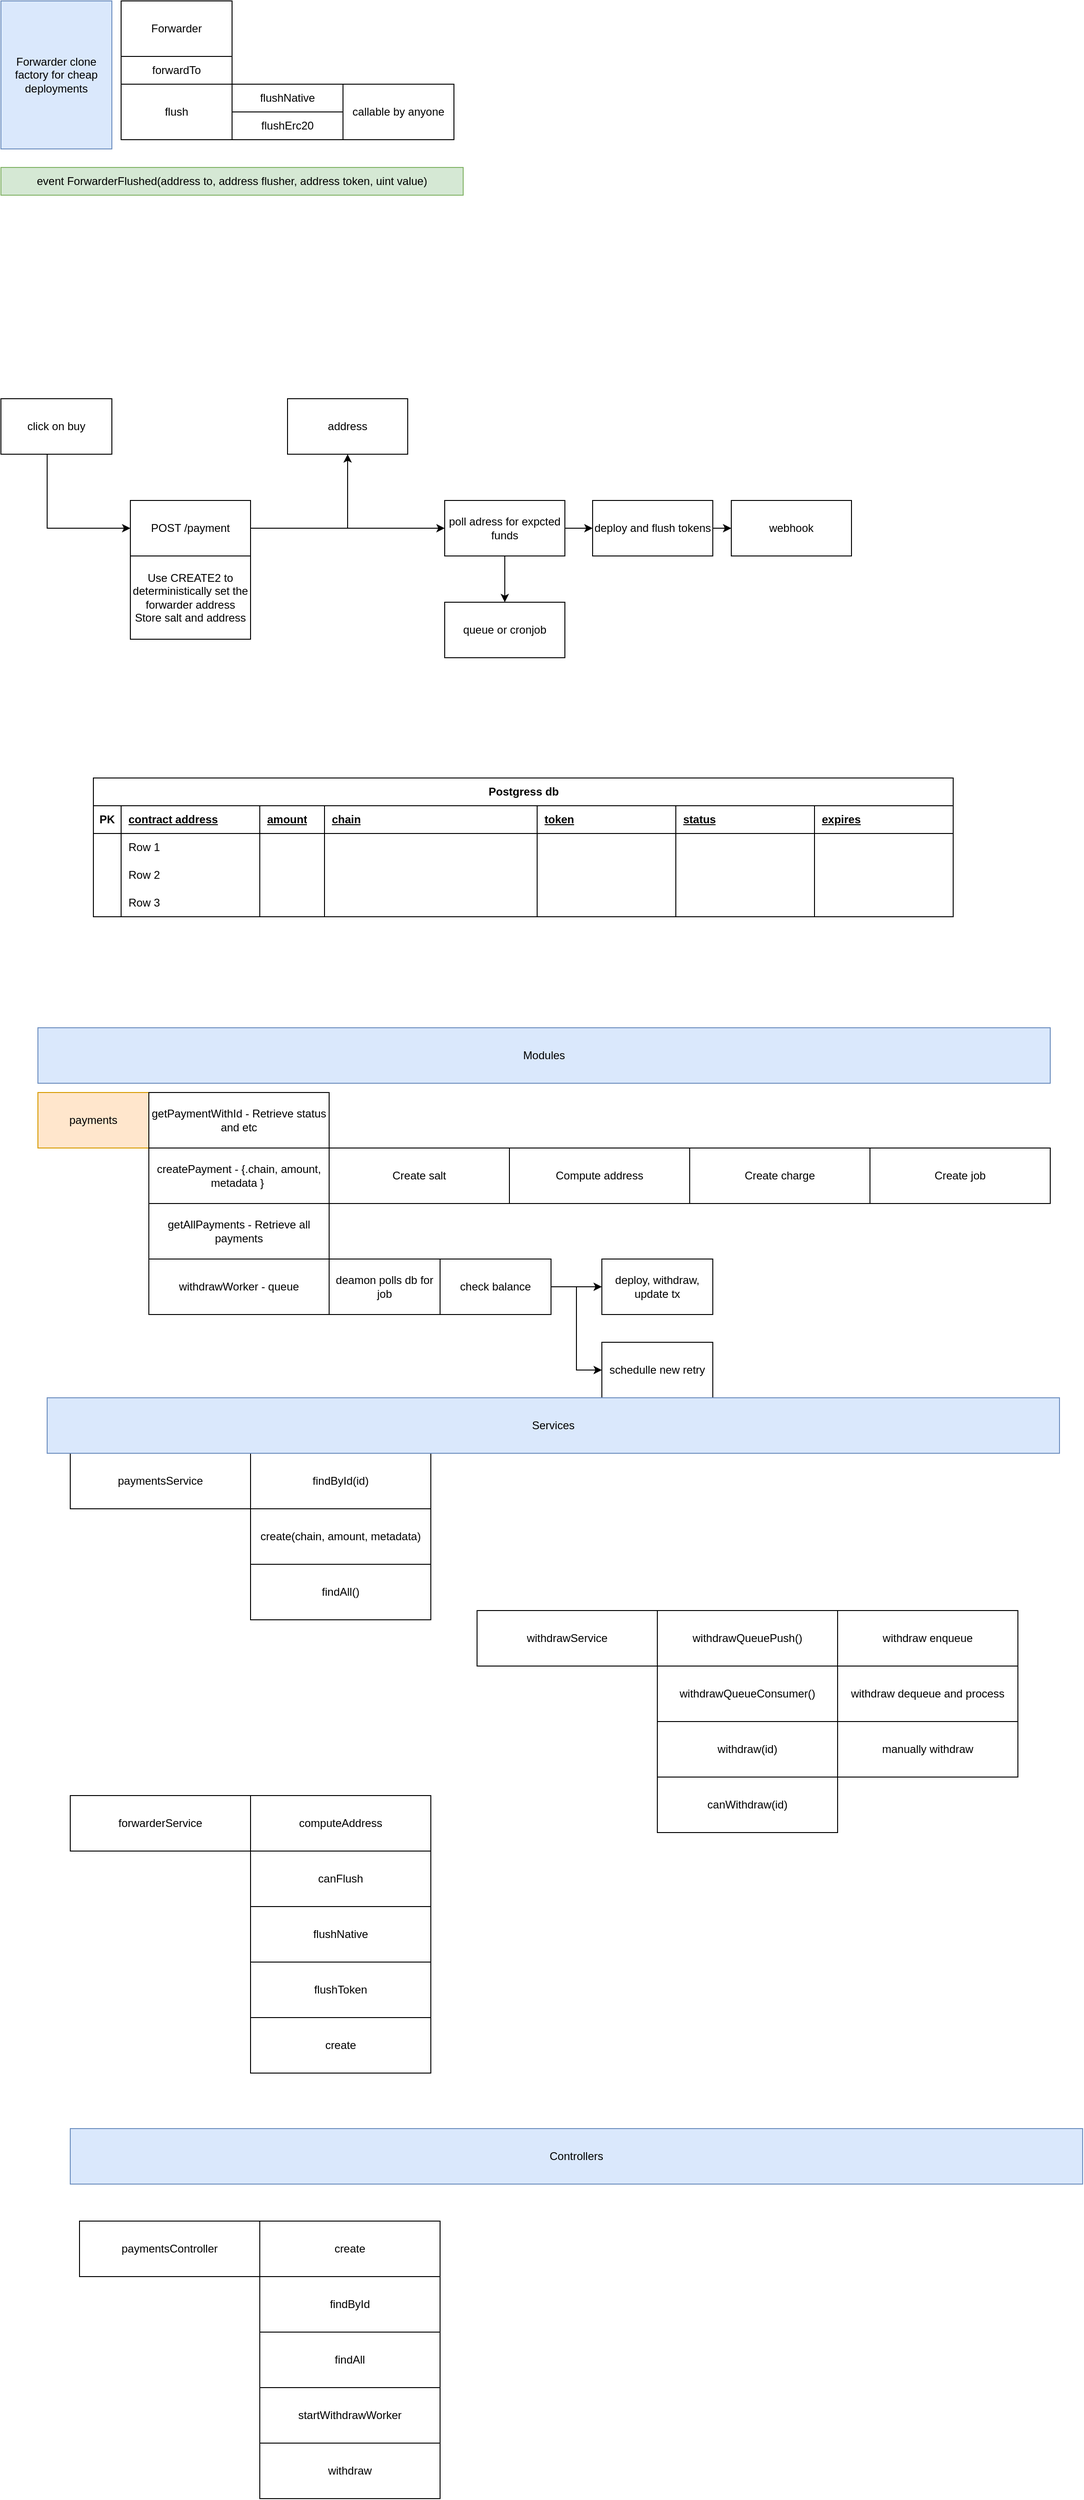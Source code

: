 <mxfile version="24.1.0" type="device">
  <diagram name="Page-1" id="9uELqQ_YkIboGEW4-qQR">
    <mxGraphModel dx="1155" dy="1956" grid="1" gridSize="10" guides="1" tooltips="1" connect="1" arrows="1" fold="1" page="1" pageScale="1" pageWidth="850" pageHeight="1100" math="0" shadow="0">
      <root>
        <mxCell id="0" />
        <mxCell id="1" parent="0" />
        <mxCell id="YLrN16T87f73P50CtAJ6-1" value="Forwarder" style="rounded=0;whiteSpace=wrap;html=1;" parent="1" vertex="1">
          <mxGeometry x="330" y="-10" width="120" height="60" as="geometry" />
        </mxCell>
        <mxCell id="YLrN16T87f73P50CtAJ6-2" value="flushErc20" style="rounded=0;whiteSpace=wrap;html=1;" parent="1" vertex="1">
          <mxGeometry x="450" y="110" width="120" height="30" as="geometry" />
        </mxCell>
        <mxCell id="YLrN16T87f73P50CtAJ6-3" value="flushNative" style="rounded=0;whiteSpace=wrap;html=1;" parent="1" vertex="1">
          <mxGeometry x="450" y="80" width="120" height="30" as="geometry" />
        </mxCell>
        <mxCell id="YLrN16T87f73P50CtAJ6-5" value="callable by anyone" style="rounded=0;whiteSpace=wrap;html=1;" parent="1" vertex="1">
          <mxGeometry x="570" y="80" width="120" height="60" as="geometry" />
        </mxCell>
        <mxCell id="YLrN16T87f73P50CtAJ6-13" style="edgeStyle=orthogonalEdgeStyle;rounded=0;orthogonalLoop=1;jettySize=auto;html=1;entryX=0.5;entryY=1;entryDx=0;entryDy=0;" parent="1" source="YLrN16T87f73P50CtAJ6-6" target="YLrN16T87f73P50CtAJ6-9" edge="1">
          <mxGeometry relative="1" as="geometry" />
        </mxCell>
        <mxCell id="YLrN16T87f73P50CtAJ6-14" style="edgeStyle=orthogonalEdgeStyle;rounded=0;orthogonalLoop=1;jettySize=auto;html=1;" parent="1" source="YLrN16T87f73P50CtAJ6-6" target="YLrN16T87f73P50CtAJ6-10" edge="1">
          <mxGeometry relative="1" as="geometry" />
        </mxCell>
        <mxCell id="YLrN16T87f73P50CtAJ6-6" value="POST /payment" style="rounded=0;whiteSpace=wrap;html=1;" parent="1" vertex="1">
          <mxGeometry x="340" y="530" width="130" height="60" as="geometry" />
        </mxCell>
        <mxCell id="YLrN16T87f73P50CtAJ6-12" style="edgeStyle=orthogonalEdgeStyle;rounded=0;orthogonalLoop=1;jettySize=auto;html=1;entryX=0;entryY=0.5;entryDx=0;entryDy=0;" parent="1" source="YLrN16T87f73P50CtAJ6-7" target="YLrN16T87f73P50CtAJ6-6" edge="1">
          <mxGeometry relative="1" as="geometry">
            <Array as="points">
              <mxPoint x="250" y="560" />
            </Array>
          </mxGeometry>
        </mxCell>
        <mxCell id="YLrN16T87f73P50CtAJ6-7" value="click on buy" style="rounded=0;whiteSpace=wrap;html=1;" parent="1" vertex="1">
          <mxGeometry x="200" y="420" width="120" height="60" as="geometry" />
        </mxCell>
        <mxCell id="YLrN16T87f73P50CtAJ6-8" value="Use CREATE2 to deterministically set the forwarder address&lt;br&gt;Store salt and address" style="rounded=0;whiteSpace=wrap;html=1;" parent="1" vertex="1">
          <mxGeometry x="340" y="590" width="130" height="90" as="geometry" />
        </mxCell>
        <mxCell id="YLrN16T87f73P50CtAJ6-9" value="address" style="rounded=0;whiteSpace=wrap;html=1;" parent="1" vertex="1">
          <mxGeometry x="510" y="420" width="130" height="60" as="geometry" />
        </mxCell>
        <mxCell id="YLrN16T87f73P50CtAJ6-15" style="edgeStyle=orthogonalEdgeStyle;rounded=0;orthogonalLoop=1;jettySize=auto;html=1;entryX=0;entryY=0.5;entryDx=0;entryDy=0;" parent="1" source="YLrN16T87f73P50CtAJ6-10" target="YLrN16T87f73P50CtAJ6-11" edge="1">
          <mxGeometry relative="1" as="geometry" />
        </mxCell>
        <mxCell id="YLrN16T87f73P50CtAJ6-20" style="edgeStyle=orthogonalEdgeStyle;rounded=0;orthogonalLoop=1;jettySize=auto;html=1;entryX=0.5;entryY=0;entryDx=0;entryDy=0;" parent="1" source="YLrN16T87f73P50CtAJ6-10" target="YLrN16T87f73P50CtAJ6-19" edge="1">
          <mxGeometry relative="1" as="geometry" />
        </mxCell>
        <mxCell id="YLrN16T87f73P50CtAJ6-10" value="poll adress for expcted funds" style="rounded=0;whiteSpace=wrap;html=1;" parent="1" vertex="1">
          <mxGeometry x="680" y="530" width="130" height="60" as="geometry" />
        </mxCell>
        <mxCell id="YLrN16T87f73P50CtAJ6-17" style="edgeStyle=orthogonalEdgeStyle;rounded=0;orthogonalLoop=1;jettySize=auto;html=1;entryX=0;entryY=0.5;entryDx=0;entryDy=0;" parent="1" source="YLrN16T87f73P50CtAJ6-11" target="YLrN16T87f73P50CtAJ6-16" edge="1">
          <mxGeometry relative="1" as="geometry" />
        </mxCell>
        <mxCell id="YLrN16T87f73P50CtAJ6-11" value="deploy and flush tokens" style="rounded=0;whiteSpace=wrap;html=1;" parent="1" vertex="1">
          <mxGeometry x="840" y="530" width="130" height="60" as="geometry" />
        </mxCell>
        <mxCell id="YLrN16T87f73P50CtAJ6-16" value="webhook" style="rounded=0;whiteSpace=wrap;html=1;" parent="1" vertex="1">
          <mxGeometry x="990" y="530" width="130" height="60" as="geometry" />
        </mxCell>
        <mxCell id="YLrN16T87f73P50CtAJ6-18" value="Forwarder clone factory for cheap deployments" style="rounded=0;whiteSpace=wrap;html=1;fillColor=#dae8fc;strokeColor=#6c8ebf;" parent="1" vertex="1">
          <mxGeometry x="200" y="-10" width="120" height="160" as="geometry" />
        </mxCell>
        <mxCell id="YLrN16T87f73P50CtAJ6-19" value="queue or cronjob" style="rounded=0;whiteSpace=wrap;html=1;" parent="1" vertex="1">
          <mxGeometry x="680" y="640" width="130" height="60" as="geometry" />
        </mxCell>
        <mxCell id="YLrN16T87f73P50CtAJ6-23" value="Postgress db" style="shape=table;startSize=30;container=1;collapsible=1;childLayout=tableLayout;fixedRows=1;rowLines=0;fontStyle=1;align=center;resizeLast=1;html=1;" parent="1" vertex="1">
          <mxGeometry x="300" y="830" width="930" height="150" as="geometry">
            <mxRectangle x="660" y="810" width="70" height="30" as="alternateBounds" />
          </mxGeometry>
        </mxCell>
        <mxCell id="YLrN16T87f73P50CtAJ6-24" value="" style="shape=tableRow;horizontal=0;startSize=0;swimlaneHead=0;swimlaneBody=0;fillColor=none;collapsible=0;dropTarget=0;points=[[0,0.5],[1,0.5]];portConstraint=eastwest;top=0;left=0;right=0;bottom=1;" parent="YLrN16T87f73P50CtAJ6-23" vertex="1">
          <mxGeometry y="30" width="930" height="30" as="geometry" />
        </mxCell>
        <mxCell id="YLrN16T87f73P50CtAJ6-25" value="PK" style="shape=partialRectangle;connectable=0;fillColor=none;top=0;left=0;bottom=0;right=0;fontStyle=1;overflow=hidden;whiteSpace=wrap;html=1;" parent="YLrN16T87f73P50CtAJ6-24" vertex="1">
          <mxGeometry width="30" height="30" as="geometry">
            <mxRectangle width="30" height="30" as="alternateBounds" />
          </mxGeometry>
        </mxCell>
        <mxCell id="YLrN16T87f73P50CtAJ6-26" value="contract address" style="shape=partialRectangle;connectable=0;fillColor=none;top=0;left=0;bottom=0;right=0;align=left;spacingLeft=6;fontStyle=5;overflow=hidden;whiteSpace=wrap;html=1;" parent="YLrN16T87f73P50CtAJ6-24" vertex="1">
          <mxGeometry x="30" width="150" height="30" as="geometry">
            <mxRectangle width="150" height="30" as="alternateBounds" />
          </mxGeometry>
        </mxCell>
        <mxCell id="YLrN16T87f73P50CtAJ6-36" value="amount" style="shape=partialRectangle;connectable=0;fillColor=none;top=0;left=0;bottom=0;right=0;align=left;spacingLeft=6;fontStyle=5;overflow=hidden;whiteSpace=wrap;html=1;" parent="YLrN16T87f73P50CtAJ6-24" vertex="1">
          <mxGeometry x="180" width="70" height="30" as="geometry">
            <mxRectangle width="70" height="30" as="alternateBounds" />
          </mxGeometry>
        </mxCell>
        <mxCell id="YLrN16T87f73P50CtAJ6-40" value="chain" style="shape=partialRectangle;connectable=0;fillColor=none;top=0;left=0;bottom=0;right=0;align=left;spacingLeft=6;fontStyle=5;overflow=hidden;whiteSpace=wrap;html=1;" parent="YLrN16T87f73P50CtAJ6-24" vertex="1">
          <mxGeometry x="250" width="230" height="30" as="geometry">
            <mxRectangle width="230" height="30" as="alternateBounds" />
          </mxGeometry>
        </mxCell>
        <mxCell id="YLrN16T87f73P50CtAJ6-48" value="token" style="shape=partialRectangle;connectable=0;fillColor=none;top=0;left=0;bottom=0;right=0;align=left;spacingLeft=6;fontStyle=5;overflow=hidden;whiteSpace=wrap;html=1;" parent="YLrN16T87f73P50CtAJ6-24" vertex="1">
          <mxGeometry x="480" width="150" height="30" as="geometry">
            <mxRectangle width="150" height="30" as="alternateBounds" />
          </mxGeometry>
        </mxCell>
        <mxCell id="YLrN16T87f73P50CtAJ6-52" value="status" style="shape=partialRectangle;connectable=0;fillColor=none;top=0;left=0;bottom=0;right=0;align=left;spacingLeft=6;fontStyle=5;overflow=hidden;whiteSpace=wrap;html=1;" parent="YLrN16T87f73P50CtAJ6-24" vertex="1">
          <mxGeometry x="630" width="150" height="30" as="geometry">
            <mxRectangle width="150" height="30" as="alternateBounds" />
          </mxGeometry>
        </mxCell>
        <mxCell id="YLrN16T87f73P50CtAJ6-56" value="expires" style="shape=partialRectangle;connectable=0;fillColor=none;top=0;left=0;bottom=0;right=0;align=left;spacingLeft=6;fontStyle=5;overflow=hidden;whiteSpace=wrap;html=1;" parent="YLrN16T87f73P50CtAJ6-24" vertex="1">
          <mxGeometry x="780" width="150" height="30" as="geometry">
            <mxRectangle width="150" height="30" as="alternateBounds" />
          </mxGeometry>
        </mxCell>
        <mxCell id="YLrN16T87f73P50CtAJ6-27" value="" style="shape=tableRow;horizontal=0;startSize=0;swimlaneHead=0;swimlaneBody=0;fillColor=none;collapsible=0;dropTarget=0;points=[[0,0.5],[1,0.5]];portConstraint=eastwest;top=0;left=0;right=0;bottom=0;" parent="YLrN16T87f73P50CtAJ6-23" vertex="1">
          <mxGeometry y="60" width="930" height="30" as="geometry" />
        </mxCell>
        <mxCell id="YLrN16T87f73P50CtAJ6-28" value="" style="shape=partialRectangle;connectable=0;fillColor=none;top=0;left=0;bottom=0;right=0;editable=1;overflow=hidden;whiteSpace=wrap;html=1;" parent="YLrN16T87f73P50CtAJ6-27" vertex="1">
          <mxGeometry width="30" height="30" as="geometry">
            <mxRectangle width="30" height="30" as="alternateBounds" />
          </mxGeometry>
        </mxCell>
        <mxCell id="YLrN16T87f73P50CtAJ6-29" value="Row 1" style="shape=partialRectangle;connectable=0;fillColor=none;top=0;left=0;bottom=0;right=0;align=left;spacingLeft=6;overflow=hidden;whiteSpace=wrap;html=1;" parent="YLrN16T87f73P50CtAJ6-27" vertex="1">
          <mxGeometry x="30" width="150" height="30" as="geometry">
            <mxRectangle width="150" height="30" as="alternateBounds" />
          </mxGeometry>
        </mxCell>
        <mxCell id="YLrN16T87f73P50CtAJ6-37" style="shape=partialRectangle;connectable=0;fillColor=none;top=0;left=0;bottom=0;right=0;align=left;spacingLeft=6;overflow=hidden;whiteSpace=wrap;html=1;" parent="YLrN16T87f73P50CtAJ6-27" vertex="1">
          <mxGeometry x="180" width="70" height="30" as="geometry">
            <mxRectangle width="70" height="30" as="alternateBounds" />
          </mxGeometry>
        </mxCell>
        <mxCell id="YLrN16T87f73P50CtAJ6-41" style="shape=partialRectangle;connectable=0;fillColor=none;top=0;left=0;bottom=0;right=0;align=left;spacingLeft=6;overflow=hidden;whiteSpace=wrap;html=1;" parent="YLrN16T87f73P50CtAJ6-27" vertex="1">
          <mxGeometry x="250" width="230" height="30" as="geometry">
            <mxRectangle width="230" height="30" as="alternateBounds" />
          </mxGeometry>
        </mxCell>
        <mxCell id="YLrN16T87f73P50CtAJ6-49" style="shape=partialRectangle;connectable=0;fillColor=none;top=0;left=0;bottom=0;right=0;align=left;spacingLeft=6;overflow=hidden;whiteSpace=wrap;html=1;" parent="YLrN16T87f73P50CtAJ6-27" vertex="1">
          <mxGeometry x="480" width="150" height="30" as="geometry">
            <mxRectangle width="150" height="30" as="alternateBounds" />
          </mxGeometry>
        </mxCell>
        <mxCell id="YLrN16T87f73P50CtAJ6-53" style="shape=partialRectangle;connectable=0;fillColor=none;top=0;left=0;bottom=0;right=0;align=left;spacingLeft=6;overflow=hidden;whiteSpace=wrap;html=1;" parent="YLrN16T87f73P50CtAJ6-27" vertex="1">
          <mxGeometry x="630" width="150" height="30" as="geometry">
            <mxRectangle width="150" height="30" as="alternateBounds" />
          </mxGeometry>
        </mxCell>
        <mxCell id="YLrN16T87f73P50CtAJ6-57" style="shape=partialRectangle;connectable=0;fillColor=none;top=0;left=0;bottom=0;right=0;align=left;spacingLeft=6;overflow=hidden;whiteSpace=wrap;html=1;" parent="YLrN16T87f73P50CtAJ6-27" vertex="1">
          <mxGeometry x="780" width="150" height="30" as="geometry">
            <mxRectangle width="150" height="30" as="alternateBounds" />
          </mxGeometry>
        </mxCell>
        <mxCell id="YLrN16T87f73P50CtAJ6-30" value="" style="shape=tableRow;horizontal=0;startSize=0;swimlaneHead=0;swimlaneBody=0;fillColor=none;collapsible=0;dropTarget=0;points=[[0,0.5],[1,0.5]];portConstraint=eastwest;top=0;left=0;right=0;bottom=0;" parent="YLrN16T87f73P50CtAJ6-23" vertex="1">
          <mxGeometry y="90" width="930" height="30" as="geometry" />
        </mxCell>
        <mxCell id="YLrN16T87f73P50CtAJ6-31" value="" style="shape=partialRectangle;connectable=0;fillColor=none;top=0;left=0;bottom=0;right=0;editable=1;overflow=hidden;whiteSpace=wrap;html=1;" parent="YLrN16T87f73P50CtAJ6-30" vertex="1">
          <mxGeometry width="30" height="30" as="geometry">
            <mxRectangle width="30" height="30" as="alternateBounds" />
          </mxGeometry>
        </mxCell>
        <mxCell id="YLrN16T87f73P50CtAJ6-32" value="Row 2" style="shape=partialRectangle;connectable=0;fillColor=none;top=0;left=0;bottom=0;right=0;align=left;spacingLeft=6;overflow=hidden;whiteSpace=wrap;html=1;" parent="YLrN16T87f73P50CtAJ6-30" vertex="1">
          <mxGeometry x="30" width="150" height="30" as="geometry">
            <mxRectangle width="150" height="30" as="alternateBounds" />
          </mxGeometry>
        </mxCell>
        <mxCell id="YLrN16T87f73P50CtAJ6-38" style="shape=partialRectangle;connectable=0;fillColor=none;top=0;left=0;bottom=0;right=0;align=left;spacingLeft=6;overflow=hidden;whiteSpace=wrap;html=1;" parent="YLrN16T87f73P50CtAJ6-30" vertex="1">
          <mxGeometry x="180" width="70" height="30" as="geometry">
            <mxRectangle width="70" height="30" as="alternateBounds" />
          </mxGeometry>
        </mxCell>
        <mxCell id="YLrN16T87f73P50CtAJ6-42" style="shape=partialRectangle;connectable=0;fillColor=none;top=0;left=0;bottom=0;right=0;align=left;spacingLeft=6;overflow=hidden;whiteSpace=wrap;html=1;" parent="YLrN16T87f73P50CtAJ6-30" vertex="1">
          <mxGeometry x="250" width="230" height="30" as="geometry">
            <mxRectangle width="230" height="30" as="alternateBounds" />
          </mxGeometry>
        </mxCell>
        <mxCell id="YLrN16T87f73P50CtAJ6-50" style="shape=partialRectangle;connectable=0;fillColor=none;top=0;left=0;bottom=0;right=0;align=left;spacingLeft=6;overflow=hidden;whiteSpace=wrap;html=1;" parent="YLrN16T87f73P50CtAJ6-30" vertex="1">
          <mxGeometry x="480" width="150" height="30" as="geometry">
            <mxRectangle width="150" height="30" as="alternateBounds" />
          </mxGeometry>
        </mxCell>
        <mxCell id="YLrN16T87f73P50CtAJ6-54" style="shape=partialRectangle;connectable=0;fillColor=none;top=0;left=0;bottom=0;right=0;align=left;spacingLeft=6;overflow=hidden;whiteSpace=wrap;html=1;" parent="YLrN16T87f73P50CtAJ6-30" vertex="1">
          <mxGeometry x="630" width="150" height="30" as="geometry">
            <mxRectangle width="150" height="30" as="alternateBounds" />
          </mxGeometry>
        </mxCell>
        <mxCell id="YLrN16T87f73P50CtAJ6-58" style="shape=partialRectangle;connectable=0;fillColor=none;top=0;left=0;bottom=0;right=0;align=left;spacingLeft=6;overflow=hidden;whiteSpace=wrap;html=1;" parent="YLrN16T87f73P50CtAJ6-30" vertex="1">
          <mxGeometry x="780" width="150" height="30" as="geometry">
            <mxRectangle width="150" height="30" as="alternateBounds" />
          </mxGeometry>
        </mxCell>
        <mxCell id="YLrN16T87f73P50CtAJ6-33" value="" style="shape=tableRow;horizontal=0;startSize=0;swimlaneHead=0;swimlaneBody=0;fillColor=none;collapsible=0;dropTarget=0;points=[[0,0.5],[1,0.5]];portConstraint=eastwest;top=0;left=0;right=0;bottom=0;" parent="YLrN16T87f73P50CtAJ6-23" vertex="1">
          <mxGeometry y="120" width="930" height="30" as="geometry" />
        </mxCell>
        <mxCell id="YLrN16T87f73P50CtAJ6-34" value="" style="shape=partialRectangle;connectable=0;fillColor=none;top=0;left=0;bottom=0;right=0;editable=1;overflow=hidden;whiteSpace=wrap;html=1;" parent="YLrN16T87f73P50CtAJ6-33" vertex="1">
          <mxGeometry width="30" height="30" as="geometry">
            <mxRectangle width="30" height="30" as="alternateBounds" />
          </mxGeometry>
        </mxCell>
        <mxCell id="YLrN16T87f73P50CtAJ6-35" value="Row 3" style="shape=partialRectangle;connectable=0;fillColor=none;top=0;left=0;bottom=0;right=0;align=left;spacingLeft=6;overflow=hidden;whiteSpace=wrap;html=1;" parent="YLrN16T87f73P50CtAJ6-33" vertex="1">
          <mxGeometry x="30" width="150" height="30" as="geometry">
            <mxRectangle width="150" height="30" as="alternateBounds" />
          </mxGeometry>
        </mxCell>
        <mxCell id="YLrN16T87f73P50CtAJ6-39" style="shape=partialRectangle;connectable=0;fillColor=none;top=0;left=0;bottom=0;right=0;align=left;spacingLeft=6;overflow=hidden;whiteSpace=wrap;html=1;" parent="YLrN16T87f73P50CtAJ6-33" vertex="1">
          <mxGeometry x="180" width="70" height="30" as="geometry">
            <mxRectangle width="70" height="30" as="alternateBounds" />
          </mxGeometry>
        </mxCell>
        <mxCell id="YLrN16T87f73P50CtAJ6-43" style="shape=partialRectangle;connectable=0;fillColor=none;top=0;left=0;bottom=0;right=0;align=left;spacingLeft=6;overflow=hidden;whiteSpace=wrap;html=1;" parent="YLrN16T87f73P50CtAJ6-33" vertex="1">
          <mxGeometry x="250" width="230" height="30" as="geometry">
            <mxRectangle width="230" height="30" as="alternateBounds" />
          </mxGeometry>
        </mxCell>
        <mxCell id="YLrN16T87f73P50CtAJ6-51" style="shape=partialRectangle;connectable=0;fillColor=none;top=0;left=0;bottom=0;right=0;align=left;spacingLeft=6;overflow=hidden;whiteSpace=wrap;html=1;" parent="YLrN16T87f73P50CtAJ6-33" vertex="1">
          <mxGeometry x="480" width="150" height="30" as="geometry">
            <mxRectangle width="150" height="30" as="alternateBounds" />
          </mxGeometry>
        </mxCell>
        <mxCell id="YLrN16T87f73P50CtAJ6-55" style="shape=partialRectangle;connectable=0;fillColor=none;top=0;left=0;bottom=0;right=0;align=left;spacingLeft=6;overflow=hidden;whiteSpace=wrap;html=1;" parent="YLrN16T87f73P50CtAJ6-33" vertex="1">
          <mxGeometry x="630" width="150" height="30" as="geometry">
            <mxRectangle width="150" height="30" as="alternateBounds" />
          </mxGeometry>
        </mxCell>
        <mxCell id="YLrN16T87f73P50CtAJ6-59" style="shape=partialRectangle;connectable=0;fillColor=none;top=0;left=0;bottom=0;right=0;align=left;spacingLeft=6;overflow=hidden;whiteSpace=wrap;html=1;" parent="YLrN16T87f73P50CtAJ6-33" vertex="1">
          <mxGeometry x="780" width="150" height="30" as="geometry">
            <mxRectangle width="150" height="30" as="alternateBounds" />
          </mxGeometry>
        </mxCell>
        <mxCell id="qAUYeOdykLHGJDXNOfw6-1" value="payments" style="rounded=0;whiteSpace=wrap;html=1;fillColor=#ffe6cc;strokeColor=#d79b00;" vertex="1" parent="1">
          <mxGeometry x="240" y="1170" width="120" height="60" as="geometry" />
        </mxCell>
        <mxCell id="qAUYeOdykLHGJDXNOfw6-2" value="Create salt" style="rounded=0;whiteSpace=wrap;html=1;" vertex="1" parent="1">
          <mxGeometry x="555" y="1230" width="195" height="60" as="geometry" />
        </mxCell>
        <mxCell id="qAUYeOdykLHGJDXNOfw6-3" value="getPaymentWithId - Retrieve status and etc" style="rounded=0;whiteSpace=wrap;html=1;" vertex="1" parent="1">
          <mxGeometry x="360" y="1170" width="195" height="60" as="geometry" />
        </mxCell>
        <mxCell id="qAUYeOdykLHGJDXNOfw6-6" value="Compute address" style="rounded=0;whiteSpace=wrap;html=1;" vertex="1" parent="1">
          <mxGeometry x="750" y="1230" width="195" height="60" as="geometry" />
        </mxCell>
        <mxCell id="qAUYeOdykLHGJDXNOfw6-7" value="Create charge" style="rounded=0;whiteSpace=wrap;html=1;" vertex="1" parent="1">
          <mxGeometry x="945" y="1230" width="195" height="60" as="geometry" />
        </mxCell>
        <mxCell id="qAUYeOdykLHGJDXNOfw6-8" value="createPayment - {.chain, amount, metadata }&amp;nbsp;" style="rounded=0;whiteSpace=wrap;html=1;" vertex="1" parent="1">
          <mxGeometry x="360" y="1230" width="195" height="60" as="geometry" />
        </mxCell>
        <mxCell id="qAUYeOdykLHGJDXNOfw6-9" value="Create job" style="rounded=0;whiteSpace=wrap;html=1;" vertex="1" parent="1">
          <mxGeometry x="1140" y="1230" width="195" height="60" as="geometry" />
        </mxCell>
        <mxCell id="qAUYeOdykLHGJDXNOfw6-11" value="deamon polls db for job" style="rounded=0;whiteSpace=wrap;html=1;" vertex="1" parent="1">
          <mxGeometry x="555" y="1350" width="120" height="60" as="geometry" />
        </mxCell>
        <mxCell id="qAUYeOdykLHGJDXNOfw6-15" style="edgeStyle=orthogonalEdgeStyle;rounded=0;orthogonalLoop=1;jettySize=auto;html=1;entryX=0;entryY=0.5;entryDx=0;entryDy=0;" edge="1" parent="1" source="qAUYeOdykLHGJDXNOfw6-12" target="qAUYeOdykLHGJDXNOfw6-13">
          <mxGeometry relative="1" as="geometry" />
        </mxCell>
        <mxCell id="qAUYeOdykLHGJDXNOfw6-16" style="edgeStyle=orthogonalEdgeStyle;rounded=0;orthogonalLoop=1;jettySize=auto;html=1;entryX=0;entryY=0.5;entryDx=0;entryDy=0;" edge="1" parent="1" source="qAUYeOdykLHGJDXNOfw6-12" target="qAUYeOdykLHGJDXNOfw6-14">
          <mxGeometry relative="1" as="geometry" />
        </mxCell>
        <mxCell id="qAUYeOdykLHGJDXNOfw6-12" value="check balance" style="rounded=0;whiteSpace=wrap;html=1;" vertex="1" parent="1">
          <mxGeometry x="675" y="1350" width="120" height="60" as="geometry" />
        </mxCell>
        <mxCell id="qAUYeOdykLHGJDXNOfw6-13" value="deploy, withdraw, update tx" style="rounded=0;whiteSpace=wrap;html=1;" vertex="1" parent="1">
          <mxGeometry x="850" y="1350" width="120" height="60" as="geometry" />
        </mxCell>
        <mxCell id="qAUYeOdykLHGJDXNOfw6-14" value="schedulle new retry" style="rounded=0;whiteSpace=wrap;html=1;" vertex="1" parent="1">
          <mxGeometry x="850" y="1440" width="120" height="60" as="geometry" />
        </mxCell>
        <mxCell id="qAUYeOdykLHGJDXNOfw6-17" value="Modules" style="rounded=0;whiteSpace=wrap;html=1;fillColor=#dae8fc;strokeColor=#6c8ebf;" vertex="1" parent="1">
          <mxGeometry x="240" y="1100" width="1095" height="60" as="geometry" />
        </mxCell>
        <mxCell id="qAUYeOdykLHGJDXNOfw6-18" value="getAllPayments - Retrieve all payments" style="rounded=0;whiteSpace=wrap;html=1;" vertex="1" parent="1">
          <mxGeometry x="360" y="1290" width="195" height="60" as="geometry" />
        </mxCell>
        <mxCell id="qAUYeOdykLHGJDXNOfw6-19" value="withdrawWorker - queue" style="rounded=0;whiteSpace=wrap;html=1;" vertex="1" parent="1">
          <mxGeometry x="360" y="1350" width="195" height="60" as="geometry" />
        </mxCell>
        <mxCell id="qAUYeOdykLHGJDXNOfw6-20" value="paymentsService" style="rounded=0;whiteSpace=wrap;html=1;" vertex="1" parent="1">
          <mxGeometry x="275" y="1560" width="195" height="60" as="geometry" />
        </mxCell>
        <mxCell id="qAUYeOdykLHGJDXNOfw6-21" value="findById(id)" style="rounded=0;whiteSpace=wrap;html=1;" vertex="1" parent="1">
          <mxGeometry x="470" y="1560" width="195" height="60" as="geometry" />
        </mxCell>
        <mxCell id="qAUYeOdykLHGJDXNOfw6-22" value="create(chain, amount, metadata)" style="rounded=0;whiteSpace=wrap;html=1;" vertex="1" parent="1">
          <mxGeometry x="470" y="1620" width="195" height="60" as="geometry" />
        </mxCell>
        <mxCell id="qAUYeOdykLHGJDXNOfw6-23" value="findAll()" style="rounded=0;whiteSpace=wrap;html=1;" vertex="1" parent="1">
          <mxGeometry x="470" y="1680" width="195" height="60" as="geometry" />
        </mxCell>
        <mxCell id="qAUYeOdykLHGJDXNOfw6-24" value="withdrawQueueConsumer()" style="rounded=0;whiteSpace=wrap;html=1;" vertex="1" parent="1">
          <mxGeometry x="910" y="1790" width="195" height="60" as="geometry" />
        </mxCell>
        <mxCell id="qAUYeOdykLHGJDXNOfw6-25" value="withdraw(id)" style="rounded=0;whiteSpace=wrap;html=1;" vertex="1" parent="1">
          <mxGeometry x="910" y="1850" width="195" height="60" as="geometry" />
        </mxCell>
        <mxCell id="qAUYeOdykLHGJDXNOfw6-26" value="forwarderService" style="rounded=0;whiteSpace=wrap;html=1;" vertex="1" parent="1">
          <mxGeometry x="275" y="1930" width="195" height="60" as="geometry" />
        </mxCell>
        <mxCell id="qAUYeOdykLHGJDXNOfw6-27" value="computeAddress" style="rounded=0;whiteSpace=wrap;html=1;" vertex="1" parent="1">
          <mxGeometry x="470" y="1930" width="195" height="60" as="geometry" />
        </mxCell>
        <mxCell id="qAUYeOdykLHGJDXNOfw6-28" value="canFlush" style="rounded=0;whiteSpace=wrap;html=1;" vertex="1" parent="1">
          <mxGeometry x="470" y="1990" width="195" height="60" as="geometry" />
        </mxCell>
        <mxCell id="qAUYeOdykLHGJDXNOfw6-29" value="flushNative" style="rounded=0;whiteSpace=wrap;html=1;" vertex="1" parent="1">
          <mxGeometry x="470" y="2050" width="195" height="60" as="geometry" />
        </mxCell>
        <mxCell id="qAUYeOdykLHGJDXNOfw6-30" value="flushToken" style="rounded=0;whiteSpace=wrap;html=1;" vertex="1" parent="1">
          <mxGeometry x="470" y="2110" width="195" height="60" as="geometry" />
        </mxCell>
        <mxCell id="qAUYeOdykLHGJDXNOfw6-31" value="create" style="rounded=0;whiteSpace=wrap;html=1;" vertex="1" parent="1">
          <mxGeometry x="470" y="2170" width="195" height="60" as="geometry" />
        </mxCell>
        <mxCell id="qAUYeOdykLHGJDXNOfw6-32" value="manually withdraw" style="rounded=0;whiteSpace=wrap;html=1;" vertex="1" parent="1">
          <mxGeometry x="1105" y="1850" width="195" height="60" as="geometry" />
        </mxCell>
        <mxCell id="qAUYeOdykLHGJDXNOfw6-33" value="withdraw dequeue and process" style="rounded=0;whiteSpace=wrap;html=1;" vertex="1" parent="1">
          <mxGeometry x="1105" y="1790" width="195" height="60" as="geometry" />
        </mxCell>
        <mxCell id="qAUYeOdykLHGJDXNOfw6-34" value="withdrawService" style="rounded=0;whiteSpace=wrap;html=1;" vertex="1" parent="1">
          <mxGeometry x="715" y="1730" width="195" height="60" as="geometry" />
        </mxCell>
        <mxCell id="qAUYeOdykLHGJDXNOfw6-35" value="withdrawQueuePush()" style="rounded=0;whiteSpace=wrap;html=1;" vertex="1" parent="1">
          <mxGeometry x="910" y="1730" width="195" height="60" as="geometry" />
        </mxCell>
        <mxCell id="qAUYeOdykLHGJDXNOfw6-36" value="withdraw enqueue" style="rounded=0;whiteSpace=wrap;html=1;" vertex="1" parent="1">
          <mxGeometry x="1105" y="1730" width="195" height="60" as="geometry" />
        </mxCell>
        <mxCell id="qAUYeOdykLHGJDXNOfw6-37" value="canWithdraw(id)" style="rounded=0;whiteSpace=wrap;html=1;" vertex="1" parent="1">
          <mxGeometry x="910" y="1910" width="195" height="60" as="geometry" />
        </mxCell>
        <mxCell id="qAUYeOdykLHGJDXNOfw6-38" value="Services" style="rounded=0;whiteSpace=wrap;html=1;fillColor=#dae8fc;strokeColor=#6c8ebf;" vertex="1" parent="1">
          <mxGeometry x="250" y="1500" width="1095" height="60" as="geometry" />
        </mxCell>
        <mxCell id="qAUYeOdykLHGJDXNOfw6-39" value="Controllers" style="rounded=0;whiteSpace=wrap;html=1;fillColor=#dae8fc;strokeColor=#6c8ebf;" vertex="1" parent="1">
          <mxGeometry x="275" y="2290" width="1095" height="60" as="geometry" />
        </mxCell>
        <mxCell id="qAUYeOdykLHGJDXNOfw6-40" value="paymentsController" style="rounded=0;whiteSpace=wrap;html=1;" vertex="1" parent="1">
          <mxGeometry x="285" y="2390" width="195" height="60" as="geometry" />
        </mxCell>
        <mxCell id="qAUYeOdykLHGJDXNOfw6-41" value="create" style="rounded=0;whiteSpace=wrap;html=1;" vertex="1" parent="1">
          <mxGeometry x="480" y="2390" width="195" height="60" as="geometry" />
        </mxCell>
        <mxCell id="qAUYeOdykLHGJDXNOfw6-42" value="findById" style="rounded=0;whiteSpace=wrap;html=1;" vertex="1" parent="1">
          <mxGeometry x="480" y="2450" width="195" height="60" as="geometry" />
        </mxCell>
        <mxCell id="qAUYeOdykLHGJDXNOfw6-43" value="findAll" style="rounded=0;whiteSpace=wrap;html=1;" vertex="1" parent="1">
          <mxGeometry x="480" y="2510" width="195" height="60" as="geometry" />
        </mxCell>
        <mxCell id="qAUYeOdykLHGJDXNOfw6-44" value="startWithdrawWorker" style="rounded=0;whiteSpace=wrap;html=1;" vertex="1" parent="1">
          <mxGeometry x="480" y="2570" width="195" height="60" as="geometry" />
        </mxCell>
        <mxCell id="qAUYeOdykLHGJDXNOfw6-45" value="withdraw" style="rounded=0;whiteSpace=wrap;html=1;" vertex="1" parent="1">
          <mxGeometry x="480" y="2630" width="195" height="60" as="geometry" />
        </mxCell>
        <mxCell id="qAUYeOdykLHGJDXNOfw6-47" value="flush" style="rounded=0;whiteSpace=wrap;html=1;" vertex="1" parent="1">
          <mxGeometry x="330" y="80" width="120" height="60" as="geometry" />
        </mxCell>
        <mxCell id="qAUYeOdykLHGJDXNOfw6-48" value="forwardTo" style="rounded=0;whiteSpace=wrap;html=1;" vertex="1" parent="1">
          <mxGeometry x="330" y="50" width="120" height="30" as="geometry" />
        </mxCell>
        <mxCell id="qAUYeOdykLHGJDXNOfw6-52" value="event ForwarderFlushed(address to, address flusher, address token, uint value)" style="rounded=0;whiteSpace=wrap;html=1;fillColor=#d5e8d4;strokeColor=#82b366;" vertex="1" parent="1">
          <mxGeometry x="200" y="170" width="500" height="30" as="geometry" />
        </mxCell>
      </root>
    </mxGraphModel>
  </diagram>
</mxfile>

